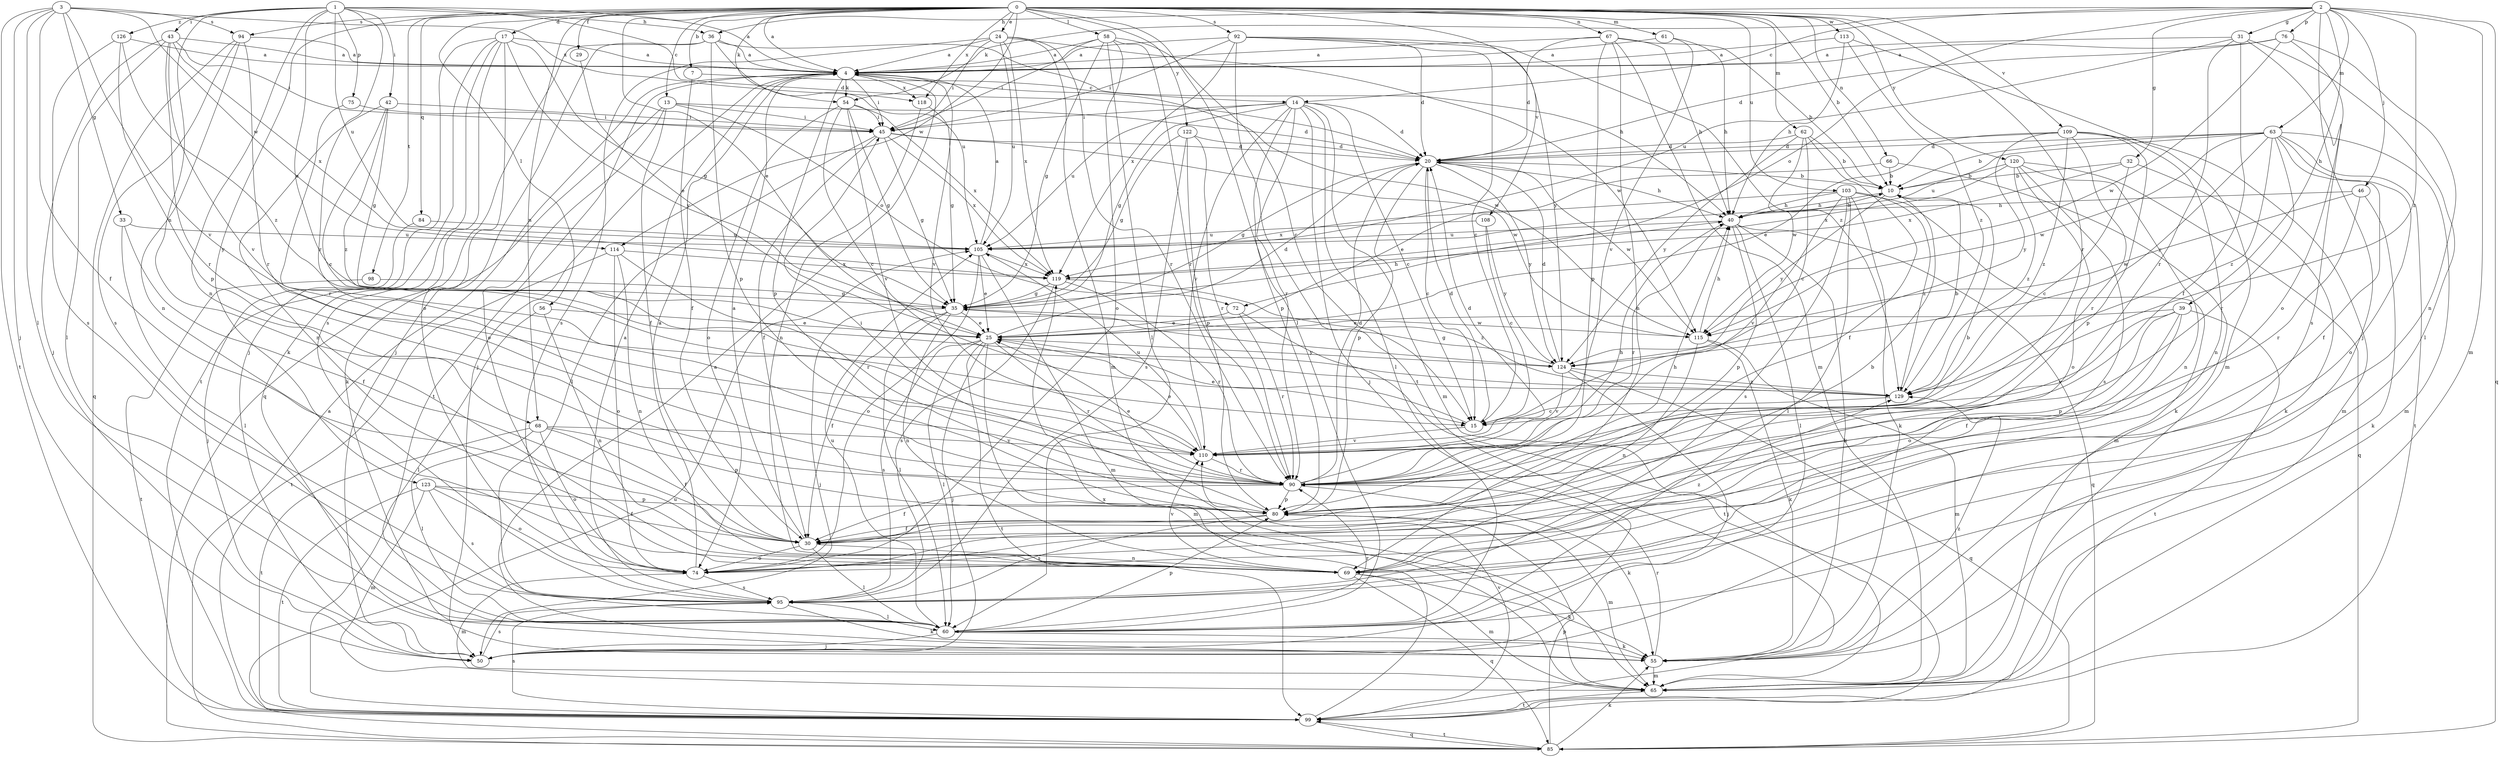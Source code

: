 strict digraph  {
0;
1;
2;
3;
4;
7;
10;
13;
14;
15;
17;
20;
24;
25;
29;
30;
31;
32;
33;
35;
36;
39;
40;
42;
43;
45;
46;
50;
54;
55;
56;
58;
60;
61;
62;
63;
65;
66;
67;
68;
69;
72;
74;
75;
76;
80;
84;
85;
90;
92;
94;
95;
98;
99;
103;
105;
108;
109;
110;
113;
114;
115;
118;
119;
120;
122;
123;
124;
126;
129;
0 -> 4  [label=a];
0 -> 7  [label=b];
0 -> 10  [label=b];
0 -> 13  [label=c];
0 -> 17  [label=d];
0 -> 24  [label=e];
0 -> 25  [label=e];
0 -> 29  [label=f];
0 -> 54  [label=k];
0 -> 56  [label=l];
0 -> 58  [label=l];
0 -> 60  [label=l];
0 -> 61  [label=m];
0 -> 62  [label=m];
0 -> 66  [label=n];
0 -> 67  [label=n];
0 -> 68  [label=n];
0 -> 84  [label=q];
0 -> 90  [label=r];
0 -> 92  [label=s];
0 -> 94  [label=s];
0 -> 98  [label=t];
0 -> 103  [label=u];
0 -> 108  [label=v];
0 -> 109  [label=v];
0 -> 113  [label=w];
0 -> 114  [label=w];
0 -> 118  [label=x];
0 -> 120  [label=y];
0 -> 122  [label=y];
0 -> 123  [label=y];
1 -> 4  [label=a];
1 -> 20  [label=d];
1 -> 25  [label=e];
1 -> 36  [label=h];
1 -> 42  [label=i];
1 -> 43  [label=i];
1 -> 68  [label=n];
1 -> 69  [label=n];
1 -> 75  [label=p];
1 -> 90  [label=r];
1 -> 105  [label=u];
1 -> 126  [label=z];
2 -> 14  [label=c];
2 -> 31  [label=g];
2 -> 32  [label=g];
2 -> 36  [label=h];
2 -> 39  [label=h];
2 -> 46  [label=j];
2 -> 50  [label=j];
2 -> 54  [label=k];
2 -> 63  [label=m];
2 -> 65  [label=m];
2 -> 72  [label=o];
2 -> 76  [label=p];
2 -> 85  [label=q];
2 -> 129  [label=z];
3 -> 30  [label=f];
3 -> 33  [label=g];
3 -> 50  [label=j];
3 -> 60  [label=l];
3 -> 94  [label=s];
3 -> 99  [label=t];
3 -> 110  [label=v];
3 -> 114  [label=w];
3 -> 118  [label=x];
4 -> 45  [label=i];
4 -> 50  [label=j];
4 -> 54  [label=k];
4 -> 80  [label=p];
4 -> 99  [label=t];
4 -> 110  [label=v];
4 -> 115  [label=w];
4 -> 118  [label=x];
7 -> 14  [label=c];
7 -> 30  [label=f];
10 -> 40  [label=h];
10 -> 124  [label=y];
13 -> 20  [label=d];
13 -> 30  [label=f];
13 -> 45  [label=i];
13 -> 55  [label=k];
13 -> 72  [label=o];
13 -> 74  [label=o];
14 -> 15  [label=c];
14 -> 20  [label=d];
14 -> 35  [label=g];
14 -> 45  [label=i];
14 -> 50  [label=j];
14 -> 60  [label=l];
14 -> 65  [label=m];
14 -> 80  [label=p];
14 -> 90  [label=r];
14 -> 105  [label=u];
14 -> 110  [label=v];
15 -> 20  [label=d];
15 -> 25  [label=e];
15 -> 110  [label=v];
17 -> 4  [label=a];
17 -> 35  [label=g];
17 -> 50  [label=j];
17 -> 55  [label=k];
17 -> 74  [label=o];
17 -> 95  [label=s];
17 -> 99  [label=t];
17 -> 124  [label=y];
20 -> 10  [label=b];
20 -> 15  [label=c];
20 -> 35  [label=g];
20 -> 40  [label=h];
20 -> 80  [label=p];
20 -> 115  [label=w];
20 -> 124  [label=y];
24 -> 4  [label=a];
24 -> 45  [label=i];
24 -> 65  [label=m];
24 -> 90  [label=r];
24 -> 95  [label=s];
24 -> 105  [label=u];
24 -> 115  [label=w];
24 -> 119  [label=x];
25 -> 20  [label=d];
25 -> 50  [label=j];
25 -> 60  [label=l];
25 -> 65  [label=m];
25 -> 90  [label=r];
25 -> 95  [label=s];
25 -> 99  [label=t];
25 -> 124  [label=y];
29 -> 25  [label=e];
30 -> 4  [label=a];
30 -> 10  [label=b];
30 -> 60  [label=l];
30 -> 69  [label=n];
30 -> 74  [label=o];
31 -> 4  [label=a];
31 -> 30  [label=f];
31 -> 60  [label=l];
31 -> 90  [label=r];
31 -> 95  [label=s];
31 -> 105  [label=u];
32 -> 10  [label=b];
32 -> 15  [label=c];
32 -> 55  [label=k];
32 -> 119  [label=x];
33 -> 30  [label=f];
33 -> 60  [label=l];
33 -> 105  [label=u];
35 -> 25  [label=e];
35 -> 30  [label=f];
35 -> 40  [label=h];
35 -> 50  [label=j];
35 -> 60  [label=l];
35 -> 69  [label=n];
35 -> 115  [label=w];
36 -> 4  [label=a];
36 -> 40  [label=h];
36 -> 50  [label=j];
36 -> 80  [label=p];
36 -> 85  [label=q];
36 -> 105  [label=u];
39 -> 25  [label=e];
39 -> 30  [label=f];
39 -> 74  [label=o];
39 -> 80  [label=p];
39 -> 99  [label=t];
39 -> 110  [label=v];
40 -> 10  [label=b];
40 -> 55  [label=k];
40 -> 60  [label=l];
40 -> 80  [label=p];
40 -> 85  [label=q];
40 -> 90  [label=r];
40 -> 105  [label=u];
42 -> 15  [label=c];
42 -> 35  [label=g];
42 -> 45  [label=i];
42 -> 69  [label=n];
42 -> 129  [label=z];
43 -> 4  [label=a];
43 -> 45  [label=i];
43 -> 50  [label=j];
43 -> 60  [label=l];
43 -> 90  [label=r];
43 -> 110  [label=v];
43 -> 119  [label=x];
45 -> 20  [label=d];
45 -> 30  [label=f];
45 -> 35  [label=g];
45 -> 60  [label=l];
45 -> 115  [label=w];
45 -> 119  [label=x];
46 -> 40  [label=h];
46 -> 55  [label=k];
46 -> 90  [label=r];
46 -> 115  [label=w];
50 -> 95  [label=s];
54 -> 15  [label=c];
54 -> 35  [label=g];
54 -> 45  [label=i];
54 -> 74  [label=o];
54 -> 110  [label=v];
54 -> 119  [label=x];
55 -> 4  [label=a];
55 -> 65  [label=m];
55 -> 90  [label=r];
55 -> 129  [label=z];
56 -> 25  [label=e];
56 -> 60  [label=l];
56 -> 69  [label=n];
58 -> 4  [label=a];
58 -> 15  [label=c];
58 -> 35  [label=g];
58 -> 45  [label=i];
58 -> 60  [label=l];
58 -> 74  [label=o];
58 -> 90  [label=r];
60 -> 50  [label=j];
60 -> 55  [label=k];
60 -> 80  [label=p];
60 -> 90  [label=r];
60 -> 105  [label=u];
61 -> 4  [label=a];
61 -> 40  [label=h];
61 -> 110  [label=v];
62 -> 10  [label=b];
62 -> 15  [label=c];
62 -> 20  [label=d];
62 -> 30  [label=f];
62 -> 115  [label=w];
62 -> 124  [label=y];
63 -> 10  [label=b];
63 -> 20  [label=d];
63 -> 30  [label=f];
63 -> 65  [label=m];
63 -> 74  [label=o];
63 -> 90  [label=r];
63 -> 99  [label=t];
63 -> 105  [label=u];
63 -> 115  [label=w];
63 -> 124  [label=y];
63 -> 129  [label=z];
65 -> 99  [label=t];
66 -> 10  [label=b];
66 -> 25  [label=e];
66 -> 55  [label=k];
67 -> 4  [label=a];
67 -> 10  [label=b];
67 -> 20  [label=d];
67 -> 40  [label=h];
67 -> 65  [label=m];
67 -> 69  [label=n];
67 -> 80  [label=p];
68 -> 30  [label=f];
68 -> 60  [label=l];
68 -> 74  [label=o];
68 -> 80  [label=p];
68 -> 99  [label=t];
68 -> 110  [label=v];
69 -> 55  [label=k];
69 -> 65  [label=m];
69 -> 85  [label=q];
69 -> 110  [label=v];
69 -> 129  [label=z];
72 -> 25  [label=e];
72 -> 90  [label=r];
72 -> 99  [label=t];
74 -> 4  [label=a];
74 -> 65  [label=m];
74 -> 95  [label=s];
75 -> 45  [label=i];
75 -> 90  [label=r];
76 -> 4  [label=a];
76 -> 20  [label=d];
76 -> 69  [label=n];
76 -> 74  [label=o];
76 -> 115  [label=w];
80 -> 30  [label=f];
80 -> 40  [label=h];
80 -> 45  [label=i];
80 -> 65  [label=m];
80 -> 95  [label=s];
84 -> 50  [label=j];
84 -> 105  [label=u];
85 -> 4  [label=a];
85 -> 55  [label=k];
85 -> 80  [label=p];
85 -> 99  [label=t];
85 -> 105  [label=u];
90 -> 10  [label=b];
90 -> 20  [label=d];
90 -> 25  [label=e];
90 -> 30  [label=f];
90 -> 40  [label=h];
90 -> 55  [label=k];
90 -> 80  [label=p];
92 -> 4  [label=a];
92 -> 15  [label=c];
92 -> 20  [label=d];
92 -> 45  [label=i];
92 -> 99  [label=t];
92 -> 119  [label=x];
92 -> 124  [label=y];
92 -> 129  [label=z];
94 -> 4  [label=a];
94 -> 69  [label=n];
94 -> 85  [label=q];
94 -> 90  [label=r];
94 -> 95  [label=s];
95 -> 4  [label=a];
95 -> 55  [label=k];
95 -> 60  [label=l];
98 -> 35  [label=g];
98 -> 99  [label=t];
99 -> 85  [label=q];
99 -> 95  [label=s];
99 -> 110  [label=v];
99 -> 119  [label=x];
103 -> 40  [label=h];
103 -> 55  [label=k];
103 -> 60  [label=l];
103 -> 65  [label=m];
103 -> 95  [label=s];
103 -> 110  [label=v];
103 -> 119  [label=x];
103 -> 129  [label=z];
105 -> 4  [label=a];
105 -> 25  [label=e];
105 -> 65  [label=m];
105 -> 74  [label=o];
105 -> 119  [label=x];
108 -> 15  [label=c];
108 -> 105  [label=u];
108 -> 124  [label=y];
109 -> 20  [label=d];
109 -> 25  [label=e];
109 -> 65  [label=m];
109 -> 69  [label=n];
109 -> 80  [label=p];
109 -> 90  [label=r];
109 -> 124  [label=y];
109 -> 129  [label=z];
110 -> 20  [label=d];
110 -> 25  [label=e];
110 -> 90  [label=r];
110 -> 105  [label=u];
113 -> 4  [label=a];
113 -> 40  [label=h];
113 -> 65  [label=m];
113 -> 129  [label=z];
114 -> 69  [label=n];
114 -> 74  [label=o];
114 -> 90  [label=r];
114 -> 99  [label=t];
114 -> 119  [label=x];
115 -> 40  [label=h];
115 -> 55  [label=k];
115 -> 65  [label=m];
115 -> 69  [label=n];
118 -> 35  [label=g];
118 -> 69  [label=n];
119 -> 35  [label=g];
119 -> 90  [label=r];
119 -> 95  [label=s];
119 -> 129  [label=z];
120 -> 10  [label=b];
120 -> 69  [label=n];
120 -> 74  [label=o];
120 -> 85  [label=q];
120 -> 95  [label=s];
120 -> 119  [label=x];
120 -> 129  [label=z];
122 -> 20  [label=d];
122 -> 35  [label=g];
122 -> 80  [label=p];
122 -> 90  [label=r];
122 -> 95  [label=s];
123 -> 30  [label=f];
123 -> 65  [label=m];
123 -> 74  [label=o];
123 -> 80  [label=p];
123 -> 95  [label=s];
123 -> 99  [label=t];
124 -> 20  [label=d];
124 -> 35  [label=g];
124 -> 50  [label=j];
124 -> 85  [label=q];
124 -> 110  [label=v];
124 -> 129  [label=z];
126 -> 4  [label=a];
126 -> 80  [label=p];
126 -> 95  [label=s];
126 -> 129  [label=z];
129 -> 10  [label=b];
129 -> 15  [label=c];
}
